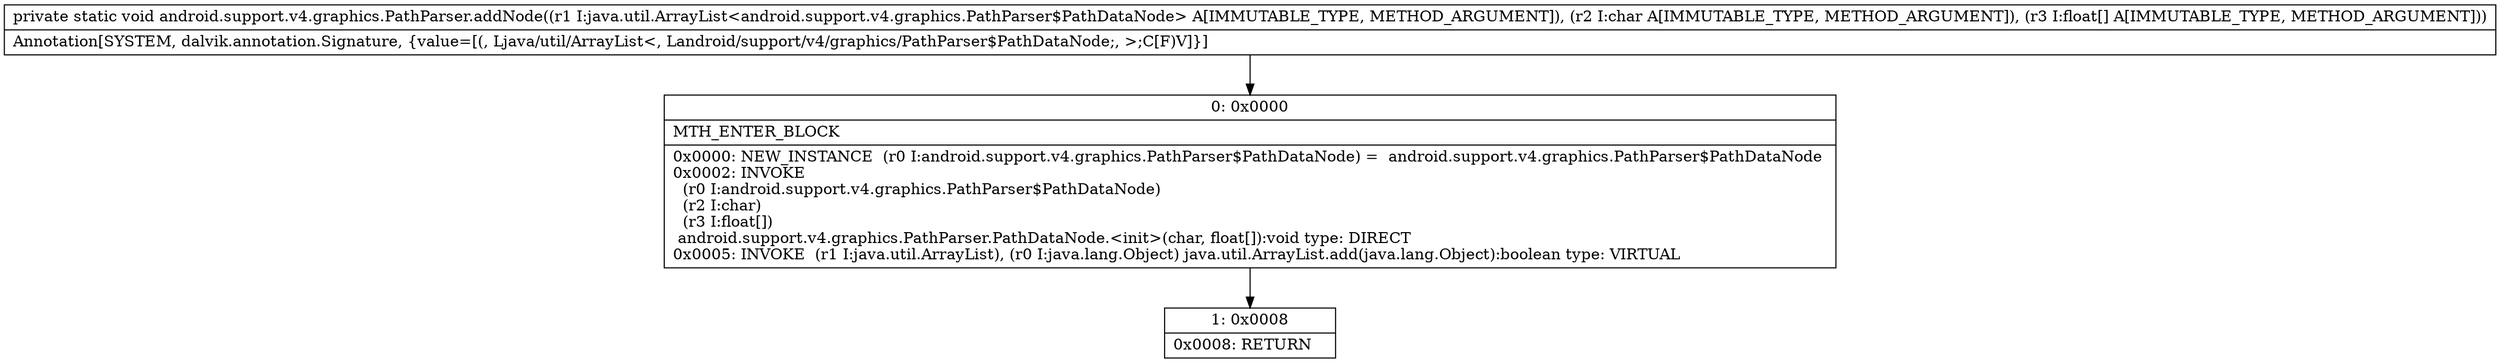 digraph "CFG forandroid.support.v4.graphics.PathParser.addNode(Ljava\/util\/ArrayList;C[F)V" {
Node_0 [shape=record,label="{0\:\ 0x0000|MTH_ENTER_BLOCK\l|0x0000: NEW_INSTANCE  (r0 I:android.support.v4.graphics.PathParser$PathDataNode) =  android.support.v4.graphics.PathParser$PathDataNode \l0x0002: INVOKE  \l  (r0 I:android.support.v4.graphics.PathParser$PathDataNode)\l  (r2 I:char)\l  (r3 I:float[])\l android.support.v4.graphics.PathParser.PathDataNode.\<init\>(char, float[]):void type: DIRECT \l0x0005: INVOKE  (r1 I:java.util.ArrayList), (r0 I:java.lang.Object) java.util.ArrayList.add(java.lang.Object):boolean type: VIRTUAL \l}"];
Node_1 [shape=record,label="{1\:\ 0x0008|0x0008: RETURN   \l}"];
MethodNode[shape=record,label="{private static void android.support.v4.graphics.PathParser.addNode((r1 I:java.util.ArrayList\<android.support.v4.graphics.PathParser$PathDataNode\> A[IMMUTABLE_TYPE, METHOD_ARGUMENT]), (r2 I:char A[IMMUTABLE_TYPE, METHOD_ARGUMENT]), (r3 I:float[] A[IMMUTABLE_TYPE, METHOD_ARGUMENT]))  | Annotation[SYSTEM, dalvik.annotation.Signature, \{value=[(, Ljava\/util\/ArrayList\<, Landroid\/support\/v4\/graphics\/PathParser$PathDataNode;, \>;C[F)V]\}]\l}"];
MethodNode -> Node_0;
Node_0 -> Node_1;
}

